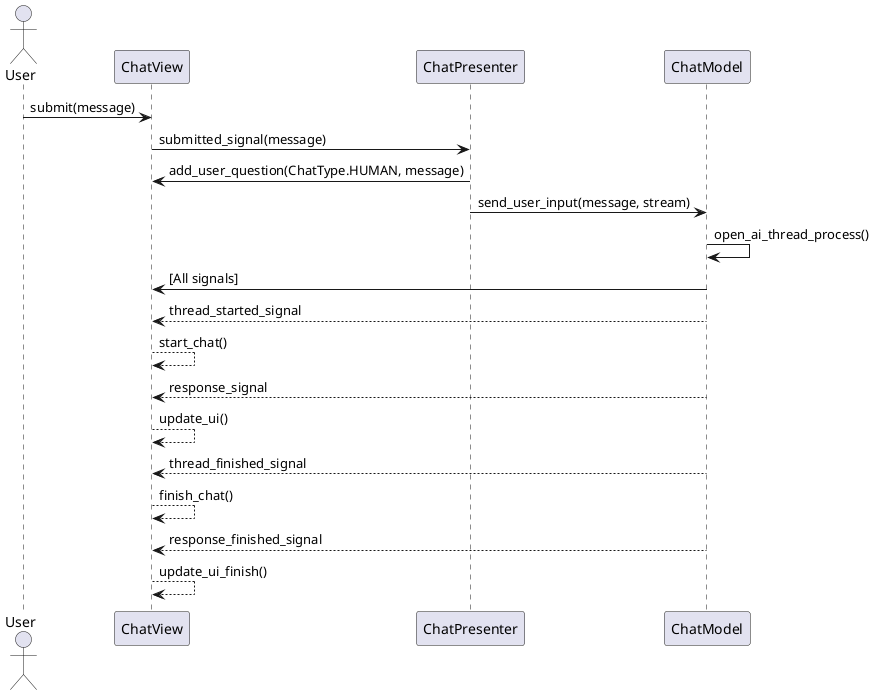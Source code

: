 @startuml
actor User
participant ChatView
participant ChatPresenter
participant ChatModel

User -> ChatView : submit(message)
ChatView -> ChatPresenter : submitted_signal(message)
ChatPresenter -> ChatView : add_user_question(ChatType.HUMAN, message)
ChatPresenter -> ChatModel : send_user_input(message, stream)
ChatModel -> ChatModel : open_ai_thread_process()
ChatModel -> ChatView : [All signals]
ChatModel --> ChatView :thread_started_signal
ChatView --> ChatView : start_chat()
ChatModel --> ChatView : response_signal
ChatView --> ChatView : update_ui()
ChatModel --> ChatView : thread_finished_signal
ChatView --> ChatView : finish_chat()
ChatModel --> ChatView : response_finished_signal
ChatView --> ChatView : update_ui_finish()
@enduml
